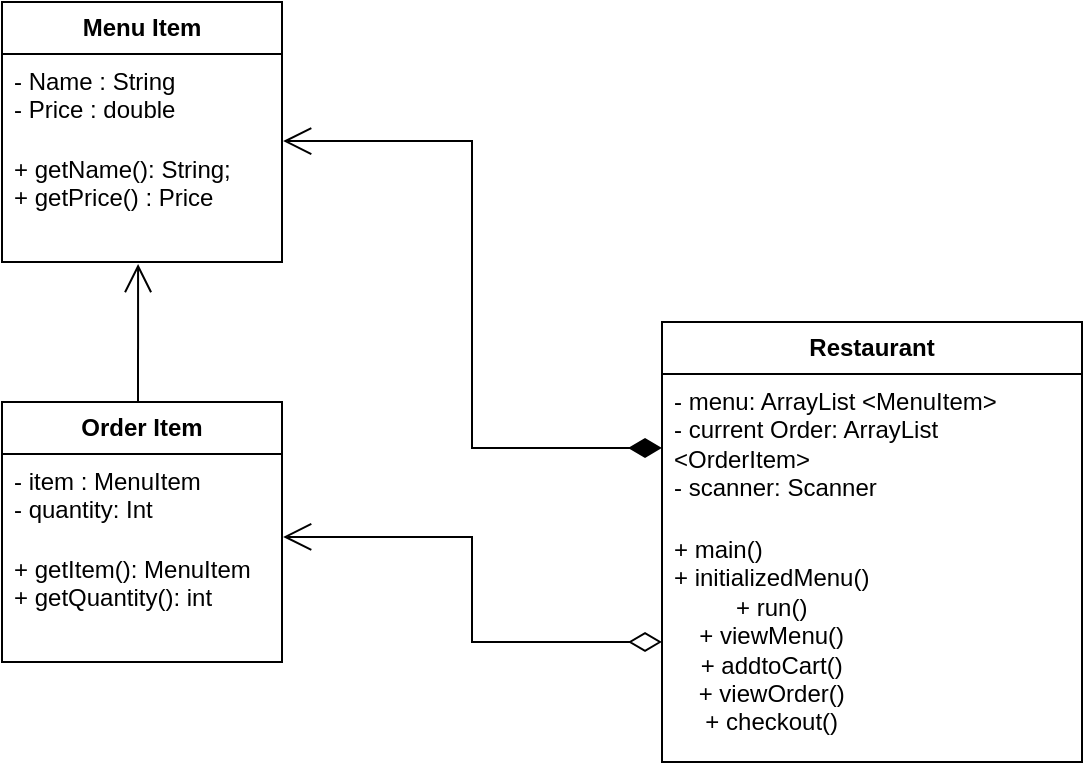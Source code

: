 <mxfile version="27.1.3">
  <diagram name="Page-1" id="MepwA-4d_Qb0UZx2I-EO">
    <mxGraphModel dx="938" dy="576" grid="1" gridSize="10" guides="1" tooltips="1" connect="1" arrows="1" fold="1" page="1" pageScale="1" pageWidth="1100" pageHeight="850" math="0" shadow="0">
      <root>
        <mxCell id="0" />
        <mxCell id="1" parent="0" />
        <mxCell id="IVm3TJB5B0Ss1Z-jXB2C-25" value="&lt;span style=&quot;font-weight: 700;&quot;&gt;Order Item&lt;/span&gt;" style="swimlane;fontStyle=0;childLayout=stackLayout;horizontal=1;startSize=26;fillColor=none;horizontalStack=0;resizeParent=1;resizeParentMax=0;resizeLast=0;collapsible=1;marginBottom=0;whiteSpace=wrap;html=1;" vertex="1" parent="1">
          <mxGeometry x="90" y="320" width="140" height="130" as="geometry" />
        </mxCell>
        <mxCell id="IVm3TJB5B0Ss1Z-jXB2C-26" value="&lt;span style=&quot;text-align: center;&quot;&gt;- item : MenuItem&lt;/span&gt;&lt;br style=&quot;text-align: center;&quot;&gt;&lt;span style=&quot;text-align: center;&quot;&gt;- quantity: Int&lt;/span&gt;" style="text;strokeColor=none;fillColor=none;align=left;verticalAlign=top;spacingLeft=4;spacingRight=4;overflow=hidden;rotatable=0;points=[[0,0.5],[1,0.5]];portConstraint=eastwest;whiteSpace=wrap;html=1;" vertex="1" parent="IVm3TJB5B0Ss1Z-jXB2C-25">
          <mxGeometry y="26" width="140" height="44" as="geometry" />
        </mxCell>
        <mxCell id="IVm3TJB5B0Ss1Z-jXB2C-27" value="&lt;span style=&quot;text-align: center;&quot;&gt;+ getItem(): MenuItem&lt;/span&gt;&lt;br style=&quot;text-align: center;&quot;&gt;&lt;span style=&quot;text-align: center;&quot;&gt;+ getQuantity(): int&lt;/span&gt;" style="text;strokeColor=none;fillColor=none;align=left;verticalAlign=top;spacingLeft=4;spacingRight=4;overflow=hidden;rotatable=0;points=[[0,0.5],[1,0.5]];portConstraint=eastwest;whiteSpace=wrap;html=1;" vertex="1" parent="IVm3TJB5B0Ss1Z-jXB2C-25">
          <mxGeometry y="70" width="140" height="60" as="geometry" />
        </mxCell>
        <mxCell id="IVm3TJB5B0Ss1Z-jXB2C-29" value="&lt;span style=&quot;font-weight: 700;&quot;&gt;Menu Item&lt;/span&gt;" style="swimlane;fontStyle=0;childLayout=stackLayout;horizontal=1;startSize=26;fillColor=none;horizontalStack=0;resizeParent=1;resizeParentMax=0;resizeLast=0;collapsible=1;marginBottom=0;whiteSpace=wrap;html=1;" vertex="1" parent="1">
          <mxGeometry x="90" y="120" width="140" height="130" as="geometry" />
        </mxCell>
        <mxCell id="IVm3TJB5B0Ss1Z-jXB2C-30" value="&lt;span style=&quot;text-align: center;&quot;&gt;- Name : String&lt;/span&gt;&lt;div style=&quot;text-align: center;&quot;&gt;- Price : double&lt;/div&gt;" style="text;strokeColor=none;fillColor=none;align=left;verticalAlign=top;spacingLeft=4;spacingRight=4;overflow=hidden;rotatable=0;points=[[0,0.5],[1,0.5]];portConstraint=eastwest;whiteSpace=wrap;html=1;" vertex="1" parent="IVm3TJB5B0Ss1Z-jXB2C-29">
          <mxGeometry y="26" width="140" height="44" as="geometry" />
        </mxCell>
        <mxCell id="IVm3TJB5B0Ss1Z-jXB2C-31" value="&lt;span style=&quot;text-align: center;&quot;&gt;+ getName(): String;&lt;/span&gt;&lt;br style=&quot;text-align: center;&quot;&gt;&lt;span style=&quot;text-align: center;&quot;&gt;+ getPrice() : Price&lt;/span&gt;" style="text;strokeColor=none;fillColor=none;align=left;verticalAlign=top;spacingLeft=4;spacingRight=4;overflow=hidden;rotatable=0;points=[[0,0.5],[1,0.5]];portConstraint=eastwest;whiteSpace=wrap;html=1;" vertex="1" parent="IVm3TJB5B0Ss1Z-jXB2C-29">
          <mxGeometry y="70" width="140" height="60" as="geometry" />
        </mxCell>
        <mxCell id="IVm3TJB5B0Ss1Z-jXB2C-32" value="&lt;span style=&quot;font-weight: 700;&quot;&gt;Restaurant&lt;/span&gt;" style="swimlane;fontStyle=0;childLayout=stackLayout;horizontal=1;startSize=26;fillColor=none;horizontalStack=0;resizeParent=1;resizeParentMax=0;resizeLast=0;collapsible=1;marginBottom=0;whiteSpace=wrap;html=1;" vertex="1" parent="1">
          <mxGeometry x="420" y="280" width="210" height="220" as="geometry" />
        </mxCell>
        <mxCell id="IVm3TJB5B0Ss1Z-jXB2C-37" value="&lt;span style=&quot;text-align: center;&quot;&gt;- menu: ArrayList &amp;lt;MenuItem&amp;gt;&lt;/span&gt;&lt;br style=&quot;text-align: center;&quot;&gt;&lt;span style=&quot;text-align: center;&quot;&gt;- current Order: ArrayList &amp;lt;OrderItem&amp;gt;&lt;/span&gt;&lt;br style=&quot;text-align: center;&quot;&gt;&lt;span style=&quot;text-align: center;&quot;&gt;- scanner: Scanner&lt;/span&gt;" style="text;strokeColor=none;fillColor=none;align=left;verticalAlign=top;spacingLeft=4;spacingRight=4;overflow=hidden;rotatable=0;points=[[0,0.5],[1,0.5]];portConstraint=eastwest;whiteSpace=wrap;html=1;" vertex="1" parent="IVm3TJB5B0Ss1Z-jXB2C-32">
          <mxGeometry y="26" width="210" height="74" as="geometry" />
        </mxCell>
        <mxCell id="IVm3TJB5B0Ss1Z-jXB2C-34" value="&lt;span style=&quot;text-align: center;&quot;&gt;+ main()&lt;/span&gt;&lt;div style=&quot;text-align: center;&quot;&gt;+ initializedMenu()&lt;/div&gt;&lt;div style=&quot;text-align: center;&quot;&gt;+ run()&lt;/div&gt;&lt;div style=&quot;text-align: center;&quot;&gt;+ viewMenu()&lt;/div&gt;&lt;div style=&quot;text-align: center;&quot;&gt;+ addtoCart()&lt;/div&gt;&lt;div style=&quot;text-align: center;&quot;&gt;+ viewOrder()&lt;/div&gt;&lt;div style=&quot;text-align: center;&quot;&gt;+ checkout()&lt;/div&gt;" style="text;strokeColor=none;fillColor=none;align=left;verticalAlign=top;spacingLeft=4;spacingRight=4;overflow=hidden;rotatable=0;points=[[0,0.5],[1,0.5]];portConstraint=eastwest;whiteSpace=wrap;html=1;" vertex="1" parent="IVm3TJB5B0Ss1Z-jXB2C-32">
          <mxGeometry y="100" width="210" height="120" as="geometry" />
        </mxCell>
        <mxCell id="IVm3TJB5B0Ss1Z-jXB2C-52" value="1" style="endArrow=open;html=1;endSize=12;startArrow=diamondThin;startSize=14;startFill=1;edgeStyle=orthogonalEdgeStyle;align=left;verticalAlign=bottom;rounded=0;entryX=1.004;entryY=-0.008;entryDx=0;entryDy=0;entryPerimeter=0;exitX=0;exitY=0.5;exitDx=0;exitDy=0;fontColor=none;noLabel=1;" edge="1" parent="1" source="IVm3TJB5B0Ss1Z-jXB2C-37" target="IVm3TJB5B0Ss1Z-jXB2C-31">
          <mxGeometry x="-1" y="3" relative="1" as="geometry">
            <mxPoint x="260" y="280" as="sourcePoint" />
            <mxPoint x="460" y="270" as="targetPoint" />
            <Array as="points">
              <mxPoint x="325" y="343" />
              <mxPoint x="325" y="190" />
            </Array>
          </mxGeometry>
        </mxCell>
        <mxCell id="IVm3TJB5B0Ss1Z-jXB2C-53" value="" style="endArrow=open;endFill=1;endSize=12;html=1;rounded=0;entryX=0.486;entryY=1.017;entryDx=0;entryDy=0;entryPerimeter=0;" edge="1" parent="1" target="IVm3TJB5B0Ss1Z-jXB2C-31">
          <mxGeometry width="160" relative="1" as="geometry">
            <mxPoint x="158" y="320" as="sourcePoint" />
            <mxPoint x="310" y="560" as="targetPoint" />
          </mxGeometry>
        </mxCell>
        <mxCell id="IVm3TJB5B0Ss1Z-jXB2C-54" value="1" style="endArrow=open;html=1;endSize=12;startArrow=diamondThin;startSize=14;startFill=0;edgeStyle=orthogonalEdgeStyle;align=left;verticalAlign=bottom;rounded=0;entryX=1.004;entryY=-0.042;entryDx=0;entryDy=0;entryPerimeter=0;exitX=0;exitY=0.5;exitDx=0;exitDy=0;fontColor=none;noLabel=1;" edge="1" parent="1" source="IVm3TJB5B0Ss1Z-jXB2C-34" target="IVm3TJB5B0Ss1Z-jXB2C-27">
          <mxGeometry x="-1" y="3" relative="1" as="geometry">
            <mxPoint x="410" y="420" as="sourcePoint" />
            <mxPoint x="330" y="490" as="targetPoint" />
          </mxGeometry>
        </mxCell>
      </root>
    </mxGraphModel>
  </diagram>
</mxfile>

